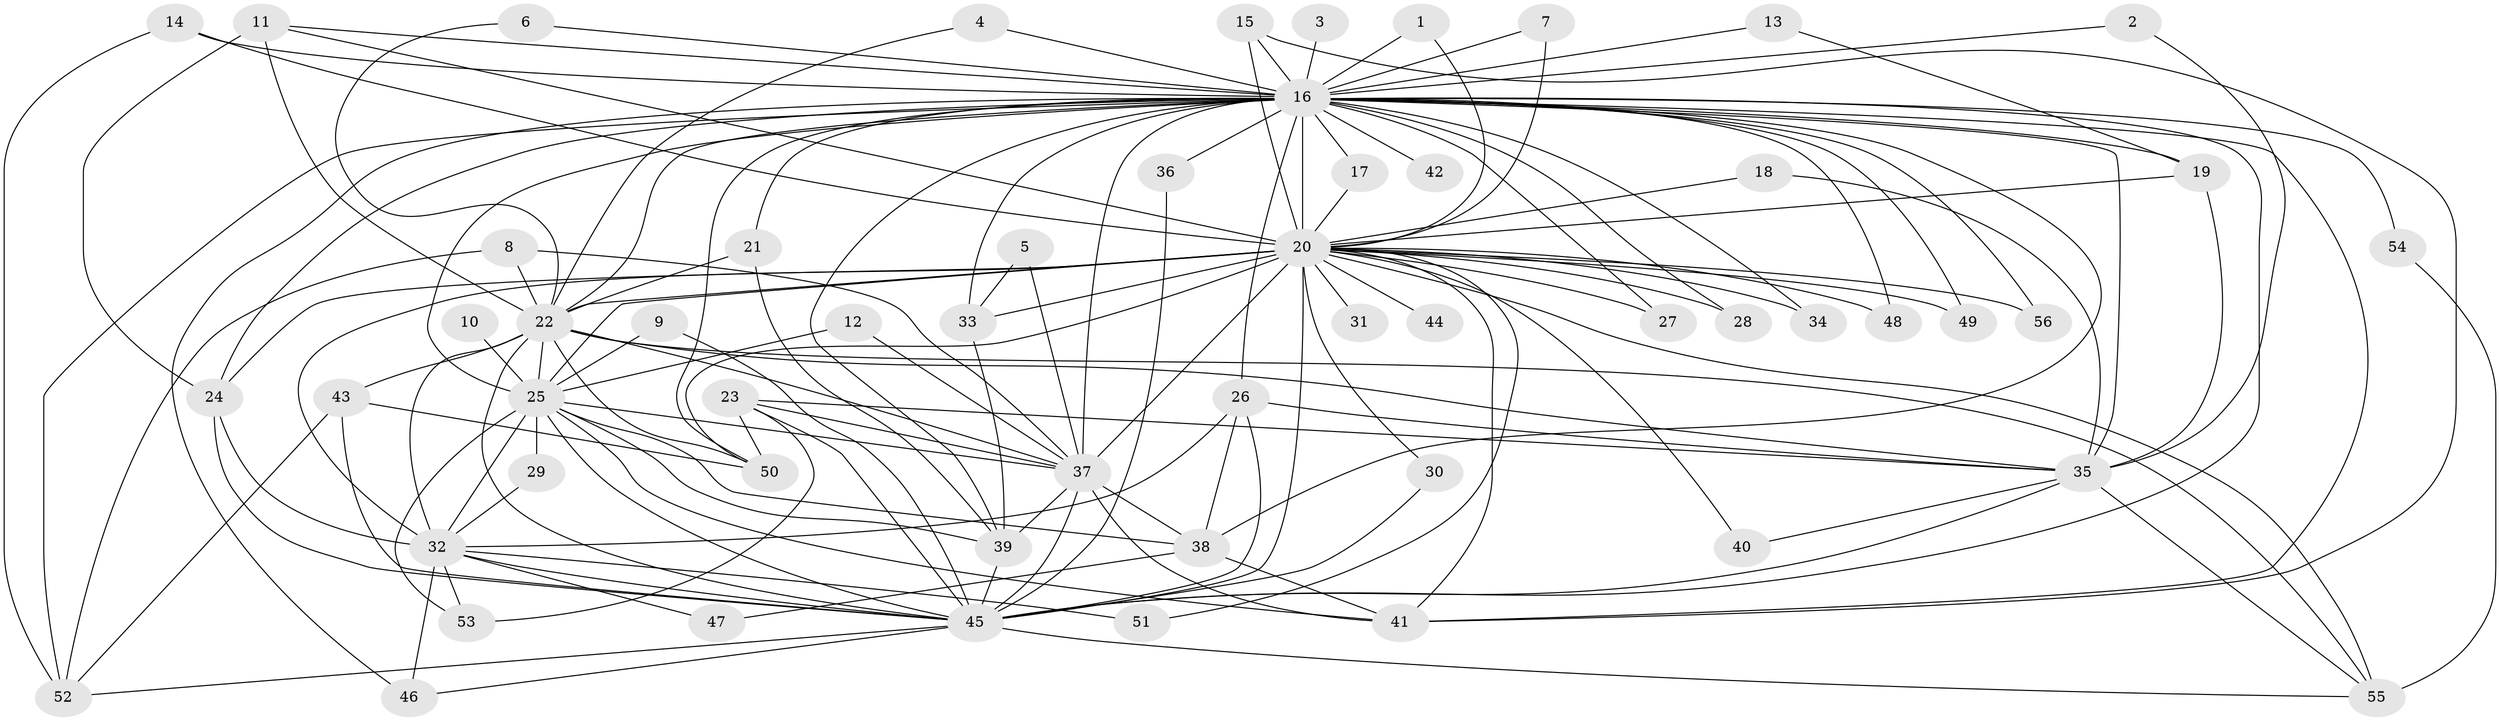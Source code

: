 // original degree distribution, {20: 0.008928571428571428, 28: 0.008928571428571428, 22: 0.008928571428571428, 15: 0.017857142857142856, 16: 0.017857142857142856, 39: 0.008928571428571428, 26: 0.008928571428571428, 17: 0.008928571428571428, 7: 0.017857142857142856, 3: 0.16964285714285715, 4: 0.08928571428571429, 10: 0.008928571428571428, 6: 0.017857142857142856, 5: 0.044642857142857144, 2: 0.5625}
// Generated by graph-tools (version 1.1) at 2025/49/03/09/25 03:49:40]
// undirected, 56 vertices, 141 edges
graph export_dot {
graph [start="1"]
  node [color=gray90,style=filled];
  1;
  2;
  3;
  4;
  5;
  6;
  7;
  8;
  9;
  10;
  11;
  12;
  13;
  14;
  15;
  16;
  17;
  18;
  19;
  20;
  21;
  22;
  23;
  24;
  25;
  26;
  27;
  28;
  29;
  30;
  31;
  32;
  33;
  34;
  35;
  36;
  37;
  38;
  39;
  40;
  41;
  42;
  43;
  44;
  45;
  46;
  47;
  48;
  49;
  50;
  51;
  52;
  53;
  54;
  55;
  56;
  1 -- 16 [weight=1.0];
  1 -- 20 [weight=1.0];
  2 -- 16 [weight=1.0];
  2 -- 35 [weight=1.0];
  3 -- 16 [weight=2.0];
  4 -- 16 [weight=1.0];
  4 -- 22 [weight=1.0];
  5 -- 33 [weight=1.0];
  5 -- 37 [weight=1.0];
  6 -- 16 [weight=1.0];
  6 -- 22 [weight=1.0];
  7 -- 16 [weight=1.0];
  7 -- 20 [weight=1.0];
  8 -- 22 [weight=1.0];
  8 -- 37 [weight=1.0];
  8 -- 52 [weight=1.0];
  9 -- 25 [weight=1.0];
  9 -- 45 [weight=1.0];
  10 -- 25 [weight=2.0];
  11 -- 16 [weight=1.0];
  11 -- 20 [weight=1.0];
  11 -- 22 [weight=1.0];
  11 -- 24 [weight=1.0];
  12 -- 25 [weight=1.0];
  12 -- 37 [weight=1.0];
  13 -- 16 [weight=1.0];
  13 -- 19 [weight=1.0];
  14 -- 16 [weight=1.0];
  14 -- 20 [weight=1.0];
  14 -- 52 [weight=1.0];
  15 -- 16 [weight=1.0];
  15 -- 20 [weight=1.0];
  15 -- 41 [weight=1.0];
  16 -- 17 [weight=2.0];
  16 -- 19 [weight=1.0];
  16 -- 20 [weight=4.0];
  16 -- 21 [weight=1.0];
  16 -- 22 [weight=6.0];
  16 -- 24 [weight=1.0];
  16 -- 25 [weight=6.0];
  16 -- 26 [weight=1.0];
  16 -- 27 [weight=1.0];
  16 -- 28 [weight=1.0];
  16 -- 33 [weight=2.0];
  16 -- 34 [weight=1.0];
  16 -- 35 [weight=2.0];
  16 -- 36 [weight=2.0];
  16 -- 37 [weight=3.0];
  16 -- 38 [weight=1.0];
  16 -- 39 [weight=2.0];
  16 -- 41 [weight=1.0];
  16 -- 42 [weight=2.0];
  16 -- 45 [weight=4.0];
  16 -- 46 [weight=1.0];
  16 -- 48 [weight=1.0];
  16 -- 49 [weight=1.0];
  16 -- 50 [weight=1.0];
  16 -- 52 [weight=2.0];
  16 -- 54 [weight=1.0];
  16 -- 56 [weight=1.0];
  17 -- 20 [weight=2.0];
  18 -- 20 [weight=1.0];
  18 -- 35 [weight=1.0];
  19 -- 20 [weight=1.0];
  19 -- 35 [weight=1.0];
  20 -- 22 [weight=3.0];
  20 -- 24 [weight=1.0];
  20 -- 25 [weight=3.0];
  20 -- 27 [weight=1.0];
  20 -- 28 [weight=1.0];
  20 -- 30 [weight=1.0];
  20 -- 31 [weight=1.0];
  20 -- 32 [weight=1.0];
  20 -- 33 [weight=1.0];
  20 -- 34 [weight=1.0];
  20 -- 37 [weight=1.0];
  20 -- 40 [weight=1.0];
  20 -- 41 [weight=1.0];
  20 -- 44 [weight=1.0];
  20 -- 45 [weight=1.0];
  20 -- 48 [weight=1.0];
  20 -- 49 [weight=1.0];
  20 -- 50 [weight=1.0];
  20 -- 51 [weight=1.0];
  20 -- 55 [weight=1.0];
  20 -- 56 [weight=1.0];
  21 -- 22 [weight=1.0];
  21 -- 39 [weight=1.0];
  22 -- 25 [weight=4.0];
  22 -- 32 [weight=1.0];
  22 -- 35 [weight=1.0];
  22 -- 37 [weight=2.0];
  22 -- 43 [weight=1.0];
  22 -- 45 [weight=2.0];
  22 -- 50 [weight=1.0];
  22 -- 55 [weight=1.0];
  23 -- 35 [weight=1.0];
  23 -- 37 [weight=1.0];
  23 -- 45 [weight=2.0];
  23 -- 50 [weight=1.0];
  23 -- 53 [weight=1.0];
  24 -- 32 [weight=1.0];
  24 -- 45 [weight=2.0];
  25 -- 29 [weight=1.0];
  25 -- 32 [weight=1.0];
  25 -- 37 [weight=2.0];
  25 -- 38 [weight=1.0];
  25 -- 39 [weight=1.0];
  25 -- 41 [weight=1.0];
  25 -- 45 [weight=2.0];
  25 -- 53 [weight=1.0];
  26 -- 32 [weight=1.0];
  26 -- 35 [weight=1.0];
  26 -- 38 [weight=1.0];
  26 -- 45 [weight=1.0];
  29 -- 32 [weight=1.0];
  30 -- 45 [weight=1.0];
  32 -- 45 [weight=1.0];
  32 -- 46 [weight=1.0];
  32 -- 47 [weight=1.0];
  32 -- 51 [weight=1.0];
  32 -- 53 [weight=1.0];
  33 -- 39 [weight=1.0];
  35 -- 40 [weight=1.0];
  35 -- 45 [weight=2.0];
  35 -- 55 [weight=1.0];
  36 -- 45 [weight=1.0];
  37 -- 38 [weight=2.0];
  37 -- 39 [weight=1.0];
  37 -- 41 [weight=1.0];
  37 -- 45 [weight=1.0];
  38 -- 41 [weight=1.0];
  38 -- 47 [weight=1.0];
  39 -- 45 [weight=1.0];
  43 -- 45 [weight=1.0];
  43 -- 50 [weight=1.0];
  43 -- 52 [weight=1.0];
  45 -- 46 [weight=1.0];
  45 -- 52 [weight=1.0];
  45 -- 55 [weight=1.0];
  54 -- 55 [weight=1.0];
}
